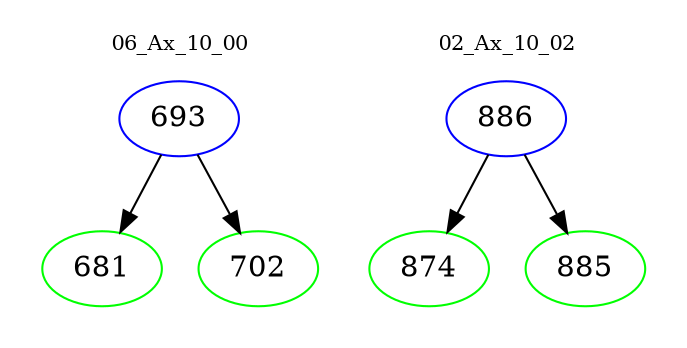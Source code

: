 digraph{
subgraph cluster_0 {
color = white
label = "06_Ax_10_00";
fontsize=10;
T0_693 [label="693", color="blue"]
T0_693 -> T0_681 [color="black"]
T0_681 [label="681", color="green"]
T0_693 -> T0_702 [color="black"]
T0_702 [label="702", color="green"]
}
subgraph cluster_1 {
color = white
label = "02_Ax_10_02";
fontsize=10;
T1_886 [label="886", color="blue"]
T1_886 -> T1_874 [color="black"]
T1_874 [label="874", color="green"]
T1_886 -> T1_885 [color="black"]
T1_885 [label="885", color="green"]
}
}
